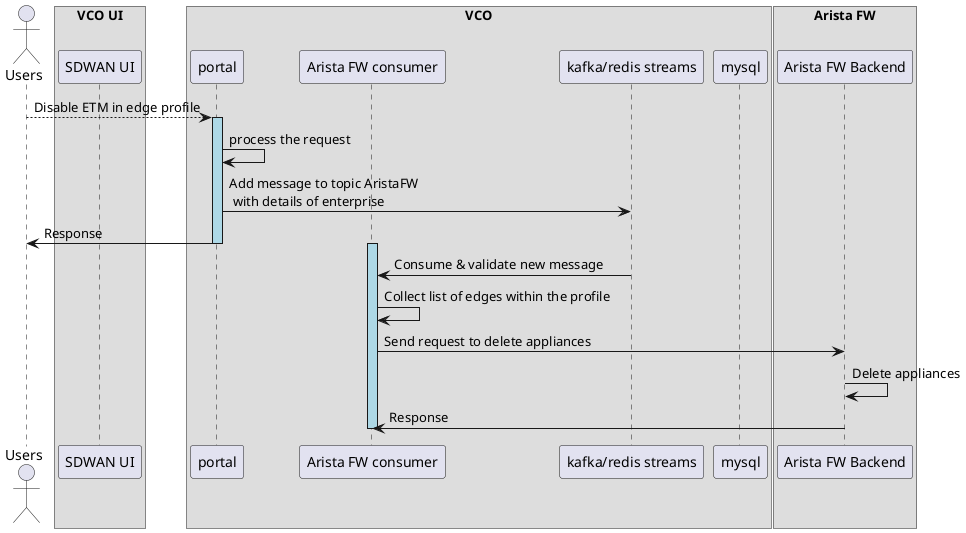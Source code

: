 @startuml
actor Users as user
box "VCO UI"
participant "SDWAN UI" as sdwan_ui
end box
box "VCO"
participant "portal" as portal
participant "Arista FW consumer" as consumer
participant "kafka/redis streams" as kafka
participant "mysql" as mysql
end box
box "Arista FW"
participant "Arista FW Backend" as arista_fw_backend
end box
user --> portal : Disable ETM in edge profile
activate portal #LightBlue
portal -> portal : process the request
portal -> kafka: Add message to topic AristaFW \n with details of enterprise
portal -> user : Response
deactivate portal
activate consumer #LightBlue
consumer <- kafka : Consume & validate new message
consumer -> consumer : Collect list of edges within the profile
consumer -> arista_fw_backend: Send request to delete appliances
arista_fw_backend -> arista_fw_backend: Delete appliances
arista_fw_backend -> consumer: Response 
deactivate consumer

@enduml 

